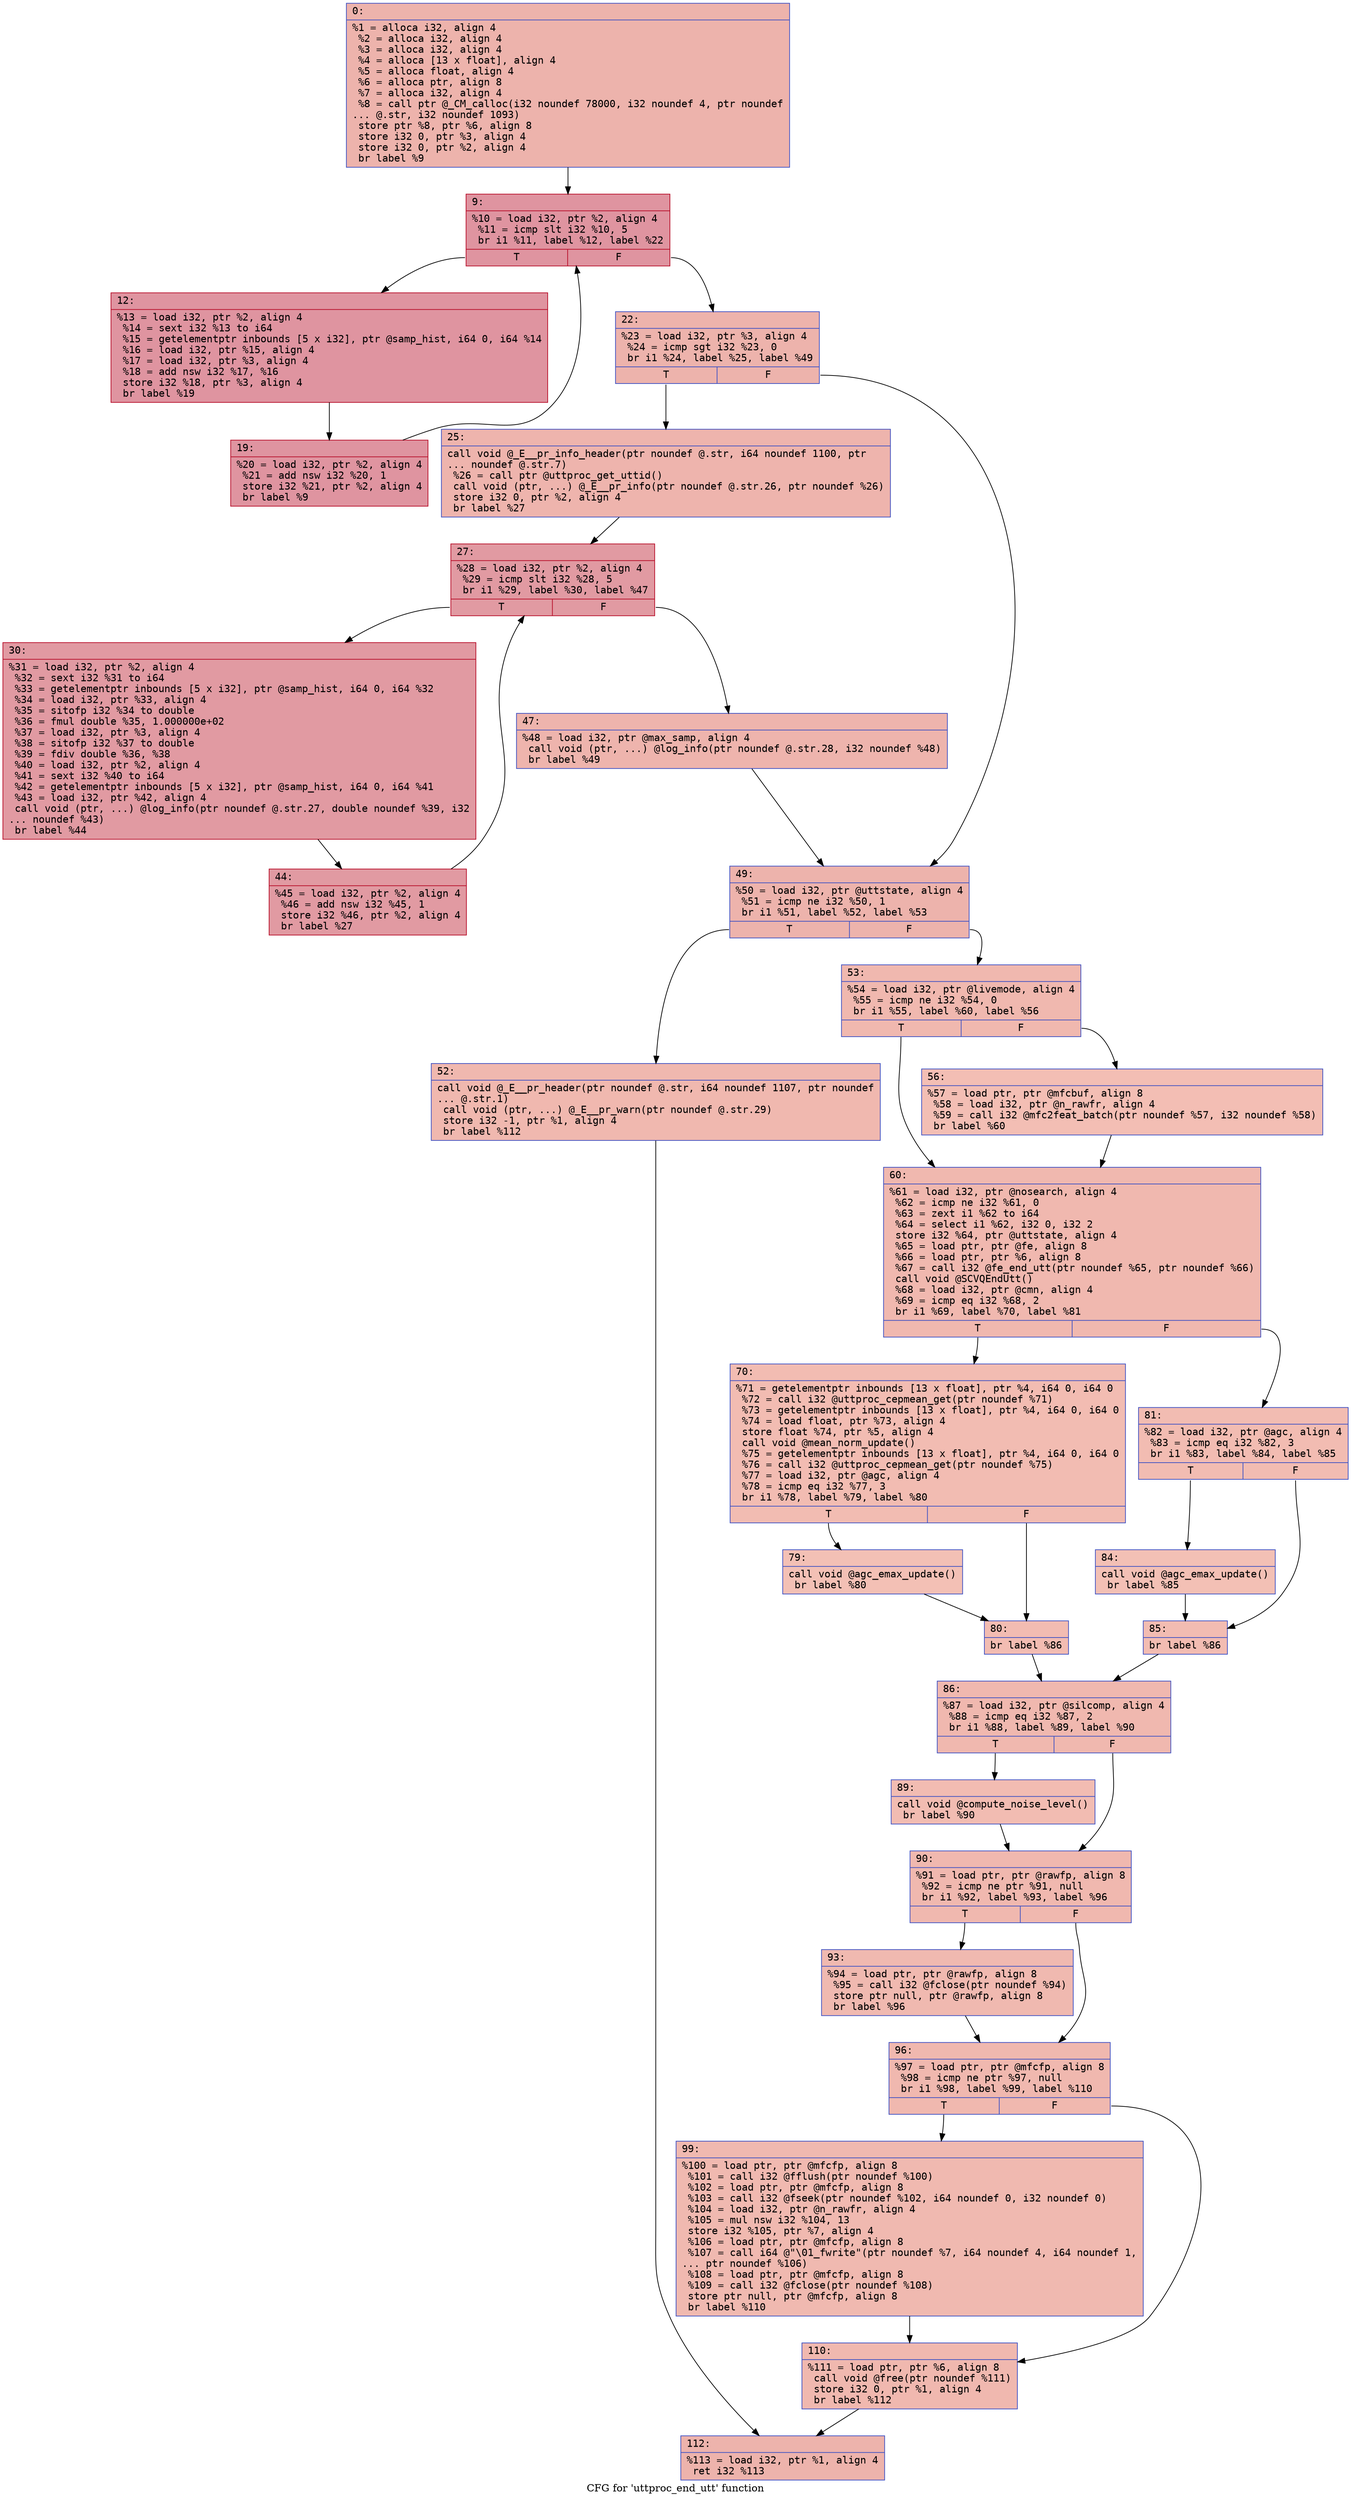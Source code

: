 digraph "CFG for 'uttproc_end_utt' function" {
	label="CFG for 'uttproc_end_utt' function";

	Node0x6000008a5fe0 [shape=record,color="#3d50c3ff", style=filled, fillcolor="#d6524470" fontname="Courier",label="{0:\l|  %1 = alloca i32, align 4\l  %2 = alloca i32, align 4\l  %3 = alloca i32, align 4\l  %4 = alloca [13 x float], align 4\l  %5 = alloca float, align 4\l  %6 = alloca ptr, align 8\l  %7 = alloca i32, align 4\l  %8 = call ptr @_CM_calloc(i32 noundef 78000, i32 noundef 4, ptr noundef\l... @.str, i32 noundef 1093)\l  store ptr %8, ptr %6, align 8\l  store i32 0, ptr %3, align 4\l  store i32 0, ptr %2, align 4\l  br label %9\l}"];
	Node0x6000008a5fe0 -> Node0x6000008a6030[tooltip="0 -> 9\nProbability 100.00%" ];
	Node0x6000008a6030 [shape=record,color="#b70d28ff", style=filled, fillcolor="#b70d2870" fontname="Courier",label="{9:\l|  %10 = load i32, ptr %2, align 4\l  %11 = icmp slt i32 %10, 5\l  br i1 %11, label %12, label %22\l|{<s0>T|<s1>F}}"];
	Node0x6000008a6030:s0 -> Node0x6000008a6080[tooltip="9 -> 12\nProbability 96.88%" ];
	Node0x6000008a6030:s1 -> Node0x6000008a6120[tooltip="9 -> 22\nProbability 3.12%" ];
	Node0x6000008a6080 [shape=record,color="#b70d28ff", style=filled, fillcolor="#b70d2870" fontname="Courier",label="{12:\l|  %13 = load i32, ptr %2, align 4\l  %14 = sext i32 %13 to i64\l  %15 = getelementptr inbounds [5 x i32], ptr @samp_hist, i64 0, i64 %14\l  %16 = load i32, ptr %15, align 4\l  %17 = load i32, ptr %3, align 4\l  %18 = add nsw i32 %17, %16\l  store i32 %18, ptr %3, align 4\l  br label %19\l}"];
	Node0x6000008a6080 -> Node0x6000008a60d0[tooltip="12 -> 19\nProbability 100.00%" ];
	Node0x6000008a60d0 [shape=record,color="#b70d28ff", style=filled, fillcolor="#b70d2870" fontname="Courier",label="{19:\l|  %20 = load i32, ptr %2, align 4\l  %21 = add nsw i32 %20, 1\l  store i32 %21, ptr %2, align 4\l  br label %9\l}"];
	Node0x6000008a60d0 -> Node0x6000008a6030[tooltip="19 -> 9\nProbability 100.00%" ];
	Node0x6000008a6120 [shape=record,color="#3d50c3ff", style=filled, fillcolor="#d6524470" fontname="Courier",label="{22:\l|  %23 = load i32, ptr %3, align 4\l  %24 = icmp sgt i32 %23, 0\l  br i1 %24, label %25, label %49\l|{<s0>T|<s1>F}}"];
	Node0x6000008a6120:s0 -> Node0x6000008a6170[tooltip="22 -> 25\nProbability 62.50%" ];
	Node0x6000008a6120:s1 -> Node0x6000008a6300[tooltip="22 -> 49\nProbability 37.50%" ];
	Node0x6000008a6170 [shape=record,color="#3d50c3ff", style=filled, fillcolor="#d8564670" fontname="Courier",label="{25:\l|  call void @_E__pr_info_header(ptr noundef @.str, i64 noundef 1100, ptr\l... noundef @.str.7)\l  %26 = call ptr @uttproc_get_uttid()\l  call void (ptr, ...) @_E__pr_info(ptr noundef @.str.26, ptr noundef %26)\l  store i32 0, ptr %2, align 4\l  br label %27\l}"];
	Node0x6000008a6170 -> Node0x6000008a61c0[tooltip="25 -> 27\nProbability 100.00%" ];
	Node0x6000008a61c0 [shape=record,color="#b70d28ff", style=filled, fillcolor="#bb1b2c70" fontname="Courier",label="{27:\l|  %28 = load i32, ptr %2, align 4\l  %29 = icmp slt i32 %28, 5\l  br i1 %29, label %30, label %47\l|{<s0>T|<s1>F}}"];
	Node0x6000008a61c0:s0 -> Node0x6000008a6210[tooltip="27 -> 30\nProbability 96.88%" ];
	Node0x6000008a61c0:s1 -> Node0x6000008a62b0[tooltip="27 -> 47\nProbability 3.12%" ];
	Node0x6000008a6210 [shape=record,color="#b70d28ff", style=filled, fillcolor="#bb1b2c70" fontname="Courier",label="{30:\l|  %31 = load i32, ptr %2, align 4\l  %32 = sext i32 %31 to i64\l  %33 = getelementptr inbounds [5 x i32], ptr @samp_hist, i64 0, i64 %32\l  %34 = load i32, ptr %33, align 4\l  %35 = sitofp i32 %34 to double\l  %36 = fmul double %35, 1.000000e+02\l  %37 = load i32, ptr %3, align 4\l  %38 = sitofp i32 %37 to double\l  %39 = fdiv double %36, %38\l  %40 = load i32, ptr %2, align 4\l  %41 = sext i32 %40 to i64\l  %42 = getelementptr inbounds [5 x i32], ptr @samp_hist, i64 0, i64 %41\l  %43 = load i32, ptr %42, align 4\l  call void (ptr, ...) @log_info(ptr noundef @.str.27, double noundef %39, i32\l... noundef %43)\l  br label %44\l}"];
	Node0x6000008a6210 -> Node0x6000008a6260[tooltip="30 -> 44\nProbability 100.00%" ];
	Node0x6000008a6260 [shape=record,color="#b70d28ff", style=filled, fillcolor="#bb1b2c70" fontname="Courier",label="{44:\l|  %45 = load i32, ptr %2, align 4\l  %46 = add nsw i32 %45, 1\l  store i32 %46, ptr %2, align 4\l  br label %27\l}"];
	Node0x6000008a6260 -> Node0x6000008a61c0[tooltip="44 -> 27\nProbability 100.00%" ];
	Node0x6000008a62b0 [shape=record,color="#3d50c3ff", style=filled, fillcolor="#d8564670" fontname="Courier",label="{47:\l|  %48 = load i32, ptr @max_samp, align 4\l  call void (ptr, ...) @log_info(ptr noundef @.str.28, i32 noundef %48)\l  br label %49\l}"];
	Node0x6000008a62b0 -> Node0x6000008a6300[tooltip="47 -> 49\nProbability 100.00%" ];
	Node0x6000008a6300 [shape=record,color="#3d50c3ff", style=filled, fillcolor="#d6524470" fontname="Courier",label="{49:\l|  %50 = load i32, ptr @uttstate, align 4\l  %51 = icmp ne i32 %50, 1\l  br i1 %51, label %52, label %53\l|{<s0>T|<s1>F}}"];
	Node0x6000008a6300:s0 -> Node0x6000008a6350[tooltip="49 -> 52\nProbability 50.00%" ];
	Node0x6000008a6300:s1 -> Node0x6000008a63a0[tooltip="49 -> 53\nProbability 50.00%" ];
	Node0x6000008a6350 [shape=record,color="#3d50c3ff", style=filled, fillcolor="#dc5d4a70" fontname="Courier",label="{52:\l|  call void @_E__pr_header(ptr noundef @.str, i64 noundef 1107, ptr noundef\l... @.str.1)\l  call void (ptr, ...) @_E__pr_warn(ptr noundef @.str.29)\l  store i32 -1, ptr %1, align 4\l  br label %112\l}"];
	Node0x6000008a6350 -> Node0x6000008a68a0[tooltip="52 -> 112\nProbability 100.00%" ];
	Node0x6000008a63a0 [shape=record,color="#3d50c3ff", style=filled, fillcolor="#dc5d4a70" fontname="Courier",label="{53:\l|  %54 = load i32, ptr @livemode, align 4\l  %55 = icmp ne i32 %54, 0\l  br i1 %55, label %60, label %56\l|{<s0>T|<s1>F}}"];
	Node0x6000008a63a0:s0 -> Node0x6000008a6440[tooltip="53 -> 60\nProbability 62.50%" ];
	Node0x6000008a63a0:s1 -> Node0x6000008a63f0[tooltip="53 -> 56\nProbability 37.50%" ];
	Node0x6000008a63f0 [shape=record,color="#3d50c3ff", style=filled, fillcolor="#e36c5570" fontname="Courier",label="{56:\l|  %57 = load ptr, ptr @mfcbuf, align 8\l  %58 = load i32, ptr @n_rawfr, align 4\l  %59 = call i32 @mfc2feat_batch(ptr noundef %57, i32 noundef %58)\l  br label %60\l}"];
	Node0x6000008a63f0 -> Node0x6000008a6440[tooltip="56 -> 60\nProbability 100.00%" ];
	Node0x6000008a6440 [shape=record,color="#3d50c3ff", style=filled, fillcolor="#dc5d4a70" fontname="Courier",label="{60:\l|  %61 = load i32, ptr @nosearch, align 4\l  %62 = icmp ne i32 %61, 0\l  %63 = zext i1 %62 to i64\l  %64 = select i1 %62, i32 0, i32 2\l  store i32 %64, ptr @uttstate, align 4\l  %65 = load ptr, ptr @fe, align 8\l  %66 = load ptr, ptr %6, align 8\l  %67 = call i32 @fe_end_utt(ptr noundef %65, ptr noundef %66)\l  call void @SCVQEndUtt()\l  %68 = load i32, ptr @cmn, align 4\l  %69 = icmp eq i32 %68, 2\l  br i1 %69, label %70, label %81\l|{<s0>T|<s1>F}}"];
	Node0x6000008a6440:s0 -> Node0x6000008a6490[tooltip="60 -> 70\nProbability 50.00%" ];
	Node0x6000008a6440:s1 -> Node0x6000008a6580[tooltip="60 -> 81\nProbability 50.00%" ];
	Node0x6000008a6490 [shape=record,color="#3d50c3ff", style=filled, fillcolor="#e1675170" fontname="Courier",label="{70:\l|  %71 = getelementptr inbounds [13 x float], ptr %4, i64 0, i64 0\l  %72 = call i32 @uttproc_cepmean_get(ptr noundef %71)\l  %73 = getelementptr inbounds [13 x float], ptr %4, i64 0, i64 0\l  %74 = load float, ptr %73, align 4\l  store float %74, ptr %5, align 4\l  call void @mean_norm_update()\l  %75 = getelementptr inbounds [13 x float], ptr %4, i64 0, i64 0\l  %76 = call i32 @uttproc_cepmean_get(ptr noundef %75)\l  %77 = load i32, ptr @agc, align 4\l  %78 = icmp eq i32 %77, 3\l  br i1 %78, label %79, label %80\l|{<s0>T|<s1>F}}"];
	Node0x6000008a6490:s0 -> Node0x6000008a64e0[tooltip="70 -> 79\nProbability 50.00%" ];
	Node0x6000008a6490:s1 -> Node0x6000008a6530[tooltip="70 -> 80\nProbability 50.00%" ];
	Node0x6000008a64e0 [shape=record,color="#3d50c3ff", style=filled, fillcolor="#e5705870" fontname="Courier",label="{79:\l|  call void @agc_emax_update()\l  br label %80\l}"];
	Node0x6000008a64e0 -> Node0x6000008a6530[tooltip="79 -> 80\nProbability 100.00%" ];
	Node0x6000008a6530 [shape=record,color="#3d50c3ff", style=filled, fillcolor="#e1675170" fontname="Courier",label="{80:\l|  br label %86\l}"];
	Node0x6000008a6530 -> Node0x6000008a6670[tooltip="80 -> 86\nProbability 100.00%" ];
	Node0x6000008a6580 [shape=record,color="#3d50c3ff", style=filled, fillcolor="#e1675170" fontname="Courier",label="{81:\l|  %82 = load i32, ptr @agc, align 4\l  %83 = icmp eq i32 %82, 3\l  br i1 %83, label %84, label %85\l|{<s0>T|<s1>F}}"];
	Node0x6000008a6580:s0 -> Node0x6000008a65d0[tooltip="81 -> 84\nProbability 50.00%" ];
	Node0x6000008a6580:s1 -> Node0x6000008a6620[tooltip="81 -> 85\nProbability 50.00%" ];
	Node0x6000008a65d0 [shape=record,color="#3d50c3ff", style=filled, fillcolor="#e5705870" fontname="Courier",label="{84:\l|  call void @agc_emax_update()\l  br label %85\l}"];
	Node0x6000008a65d0 -> Node0x6000008a6620[tooltip="84 -> 85\nProbability 100.00%" ];
	Node0x6000008a6620 [shape=record,color="#3d50c3ff", style=filled, fillcolor="#e1675170" fontname="Courier",label="{85:\l|  br label %86\l}"];
	Node0x6000008a6620 -> Node0x6000008a6670[tooltip="85 -> 86\nProbability 100.00%" ];
	Node0x6000008a6670 [shape=record,color="#3d50c3ff", style=filled, fillcolor="#dc5d4a70" fontname="Courier",label="{86:\l|  %87 = load i32, ptr @silcomp, align 4\l  %88 = icmp eq i32 %87, 2\l  br i1 %88, label %89, label %90\l|{<s0>T|<s1>F}}"];
	Node0x6000008a6670:s0 -> Node0x6000008a66c0[tooltip="86 -> 89\nProbability 50.00%" ];
	Node0x6000008a6670:s1 -> Node0x6000008a6710[tooltip="86 -> 90\nProbability 50.00%" ];
	Node0x6000008a66c0 [shape=record,color="#3d50c3ff", style=filled, fillcolor="#e1675170" fontname="Courier",label="{89:\l|  call void @compute_noise_level()\l  br label %90\l}"];
	Node0x6000008a66c0 -> Node0x6000008a6710[tooltip="89 -> 90\nProbability 100.00%" ];
	Node0x6000008a6710 [shape=record,color="#3d50c3ff", style=filled, fillcolor="#dc5d4a70" fontname="Courier",label="{90:\l|  %91 = load ptr, ptr @rawfp, align 8\l  %92 = icmp ne ptr %91, null\l  br i1 %92, label %93, label %96\l|{<s0>T|<s1>F}}"];
	Node0x6000008a6710:s0 -> Node0x6000008a6760[tooltip="90 -> 93\nProbability 62.50%" ];
	Node0x6000008a6710:s1 -> Node0x6000008a67b0[tooltip="90 -> 96\nProbability 37.50%" ];
	Node0x6000008a6760 [shape=record,color="#3d50c3ff", style=filled, fillcolor="#de614d70" fontname="Courier",label="{93:\l|  %94 = load ptr, ptr @rawfp, align 8\l  %95 = call i32 @fclose(ptr noundef %94)\l  store ptr null, ptr @rawfp, align 8\l  br label %96\l}"];
	Node0x6000008a6760 -> Node0x6000008a67b0[tooltip="93 -> 96\nProbability 100.00%" ];
	Node0x6000008a67b0 [shape=record,color="#3d50c3ff", style=filled, fillcolor="#dc5d4a70" fontname="Courier",label="{96:\l|  %97 = load ptr, ptr @mfcfp, align 8\l  %98 = icmp ne ptr %97, null\l  br i1 %98, label %99, label %110\l|{<s0>T|<s1>F}}"];
	Node0x6000008a67b0:s0 -> Node0x6000008a6800[tooltip="96 -> 99\nProbability 62.50%" ];
	Node0x6000008a67b0:s1 -> Node0x6000008a6850[tooltip="96 -> 110\nProbability 37.50%" ];
	Node0x6000008a6800 [shape=record,color="#3d50c3ff", style=filled, fillcolor="#de614d70" fontname="Courier",label="{99:\l|  %100 = load ptr, ptr @mfcfp, align 8\l  %101 = call i32 @fflush(ptr noundef %100)\l  %102 = load ptr, ptr @mfcfp, align 8\l  %103 = call i32 @fseek(ptr noundef %102, i64 noundef 0, i32 noundef 0)\l  %104 = load i32, ptr @n_rawfr, align 4\l  %105 = mul nsw i32 %104, 13\l  store i32 %105, ptr %7, align 4\l  %106 = load ptr, ptr @mfcfp, align 8\l  %107 = call i64 @\"\\01_fwrite\"(ptr noundef %7, i64 noundef 4, i64 noundef 1,\l... ptr noundef %106)\l  %108 = load ptr, ptr @mfcfp, align 8\l  %109 = call i32 @fclose(ptr noundef %108)\l  store ptr null, ptr @mfcfp, align 8\l  br label %110\l}"];
	Node0x6000008a6800 -> Node0x6000008a6850[tooltip="99 -> 110\nProbability 100.00%" ];
	Node0x6000008a6850 [shape=record,color="#3d50c3ff", style=filled, fillcolor="#dc5d4a70" fontname="Courier",label="{110:\l|  %111 = load ptr, ptr %6, align 8\l  call void @free(ptr noundef %111)\l  store i32 0, ptr %1, align 4\l  br label %112\l}"];
	Node0x6000008a6850 -> Node0x6000008a68a0[tooltip="110 -> 112\nProbability 100.00%" ];
	Node0x6000008a68a0 [shape=record,color="#3d50c3ff", style=filled, fillcolor="#d6524470" fontname="Courier",label="{112:\l|  %113 = load i32, ptr %1, align 4\l  ret i32 %113\l}"];
}

